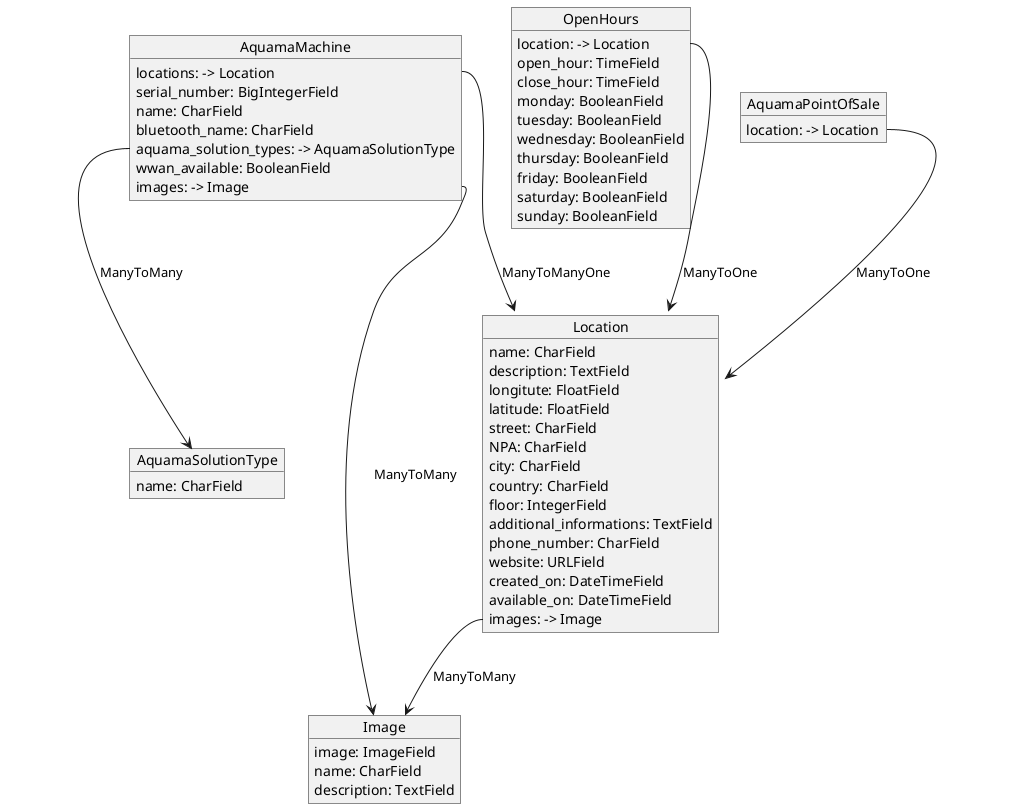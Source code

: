 @startuml
object Location {
        name: CharField
        description: TextField
        longitute: FloatField
        latitude: FloatField
        street: CharField
        NPA: CharField
        city: CharField
        country: CharField
        floor: IntegerField
        additional_informations: TextField
        phone_number: CharField
        website: URLField
        created_on: DateTimeField
        available_on: DateTimeField
        images: -> Image
}

object OpenHours {
       location: -> Location
       open_hour: TimeField
       close_hour: TimeField
       monday: BooleanField
       tuesday: BooleanField
       wednesday: BooleanField
       thursday: BooleanField
       friday: BooleanField
       saturday: BooleanField
       sunday: BooleanField
}

object AquamaMachine {
       locations: -> Location
       serial_number: BigIntegerField
       name: CharField
       bluetooth_name: CharField
       aquama_solution_types: -> AquamaSolutionType
       wwan_available: BooleanField
       images: -> Image
}

object AquamaSolutionType {
       name: CharField
}

object AquamaPointOfSale {
       location: -> Location
}

object Image {
       image: ImageField
       name: CharField
       description: TextField 
}


OpenHours::location --> Location : ManyToOne
AquamaPointOfSale::location --> Location : ManyToOne
AquamaMachine::location --> Location : ManyToManyOne
AquamaMachine::aquama_solution_types --> AquamaSolutionType : ManyToMany
AquamaMachine::images --> Image : ManyToMany
Location::images --> Image : ManyToMany
@enduml
